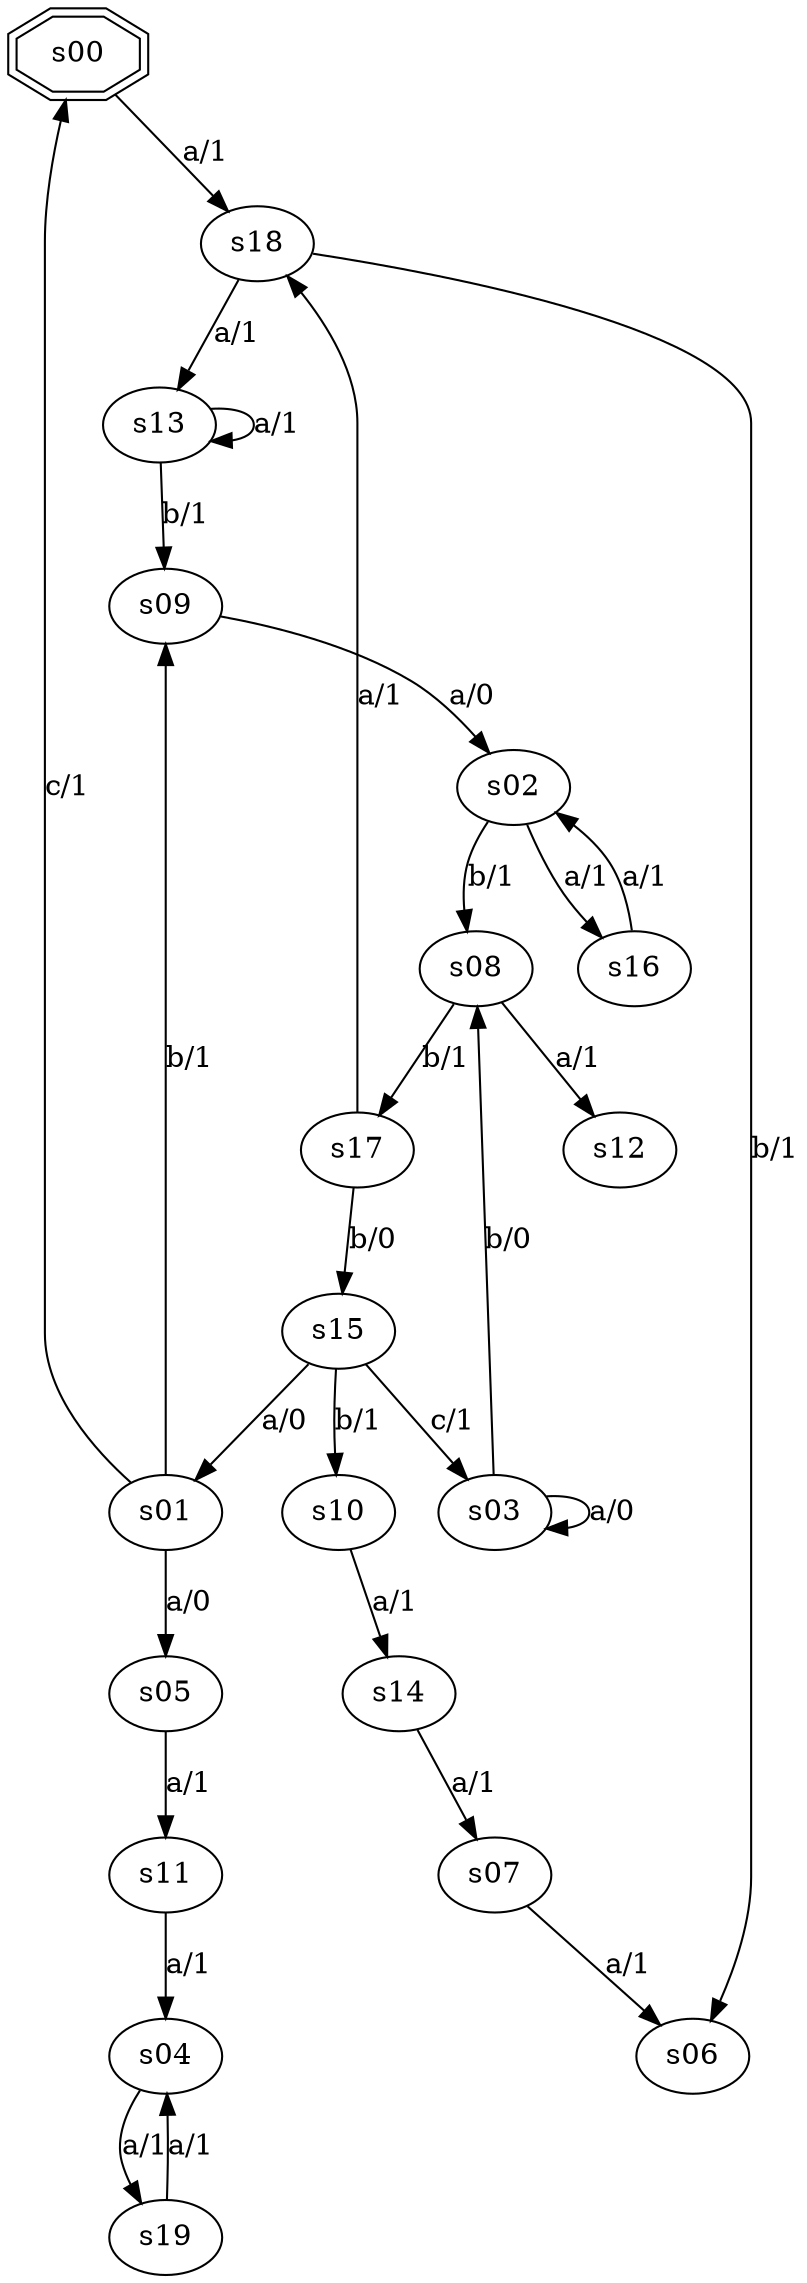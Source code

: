 digraph graph_005 {
	s00 -> s18 [label="a/1"];
	s01 -> s05 [label="a/0"];
	s01 -> s09 [label="b/1"];
	s01 -> s00 [label="c/1"];
	s02 -> s16 [label="a/1"];
	s02 -> s08 [label="b/1"];
	s03 -> s03 [label="a/0"];
	s03 -> s08 [label="b/0"];
	s04 -> s19 [label="a/1"];
	s05 -> s11 [label="a/1"];
	s07 -> s06 [label="a/1"];
	s08 -> s12 [label="a/1"];
	s08 -> s17 [label="b/1"];
	s09 -> s02 [label="a/0"];
	s10 -> s14 [label="a/1"];
	s11 -> s04 [label="a/1"];
	s13 -> s13 [label="a/1"];
	s13 -> s09 [label="b/1"];
	s14 -> s07 [label="a/1"];
	s15 -> s01 [label="a/0"];
	s15 -> s10 [label="b/1"];
	s15 -> s03 [label="c/1"];
	s16 -> s02 [label="a/1"];
	s17 -> s18 [label="a/1"];
	s17 -> s15 [label="b/0"];
	s18 -> s13 [label="a/1"];
	s18 -> s06 [label="b/1"];
	s19 -> s04 [label="a/1"];
	s00 [shape=doubleoctagon];
}